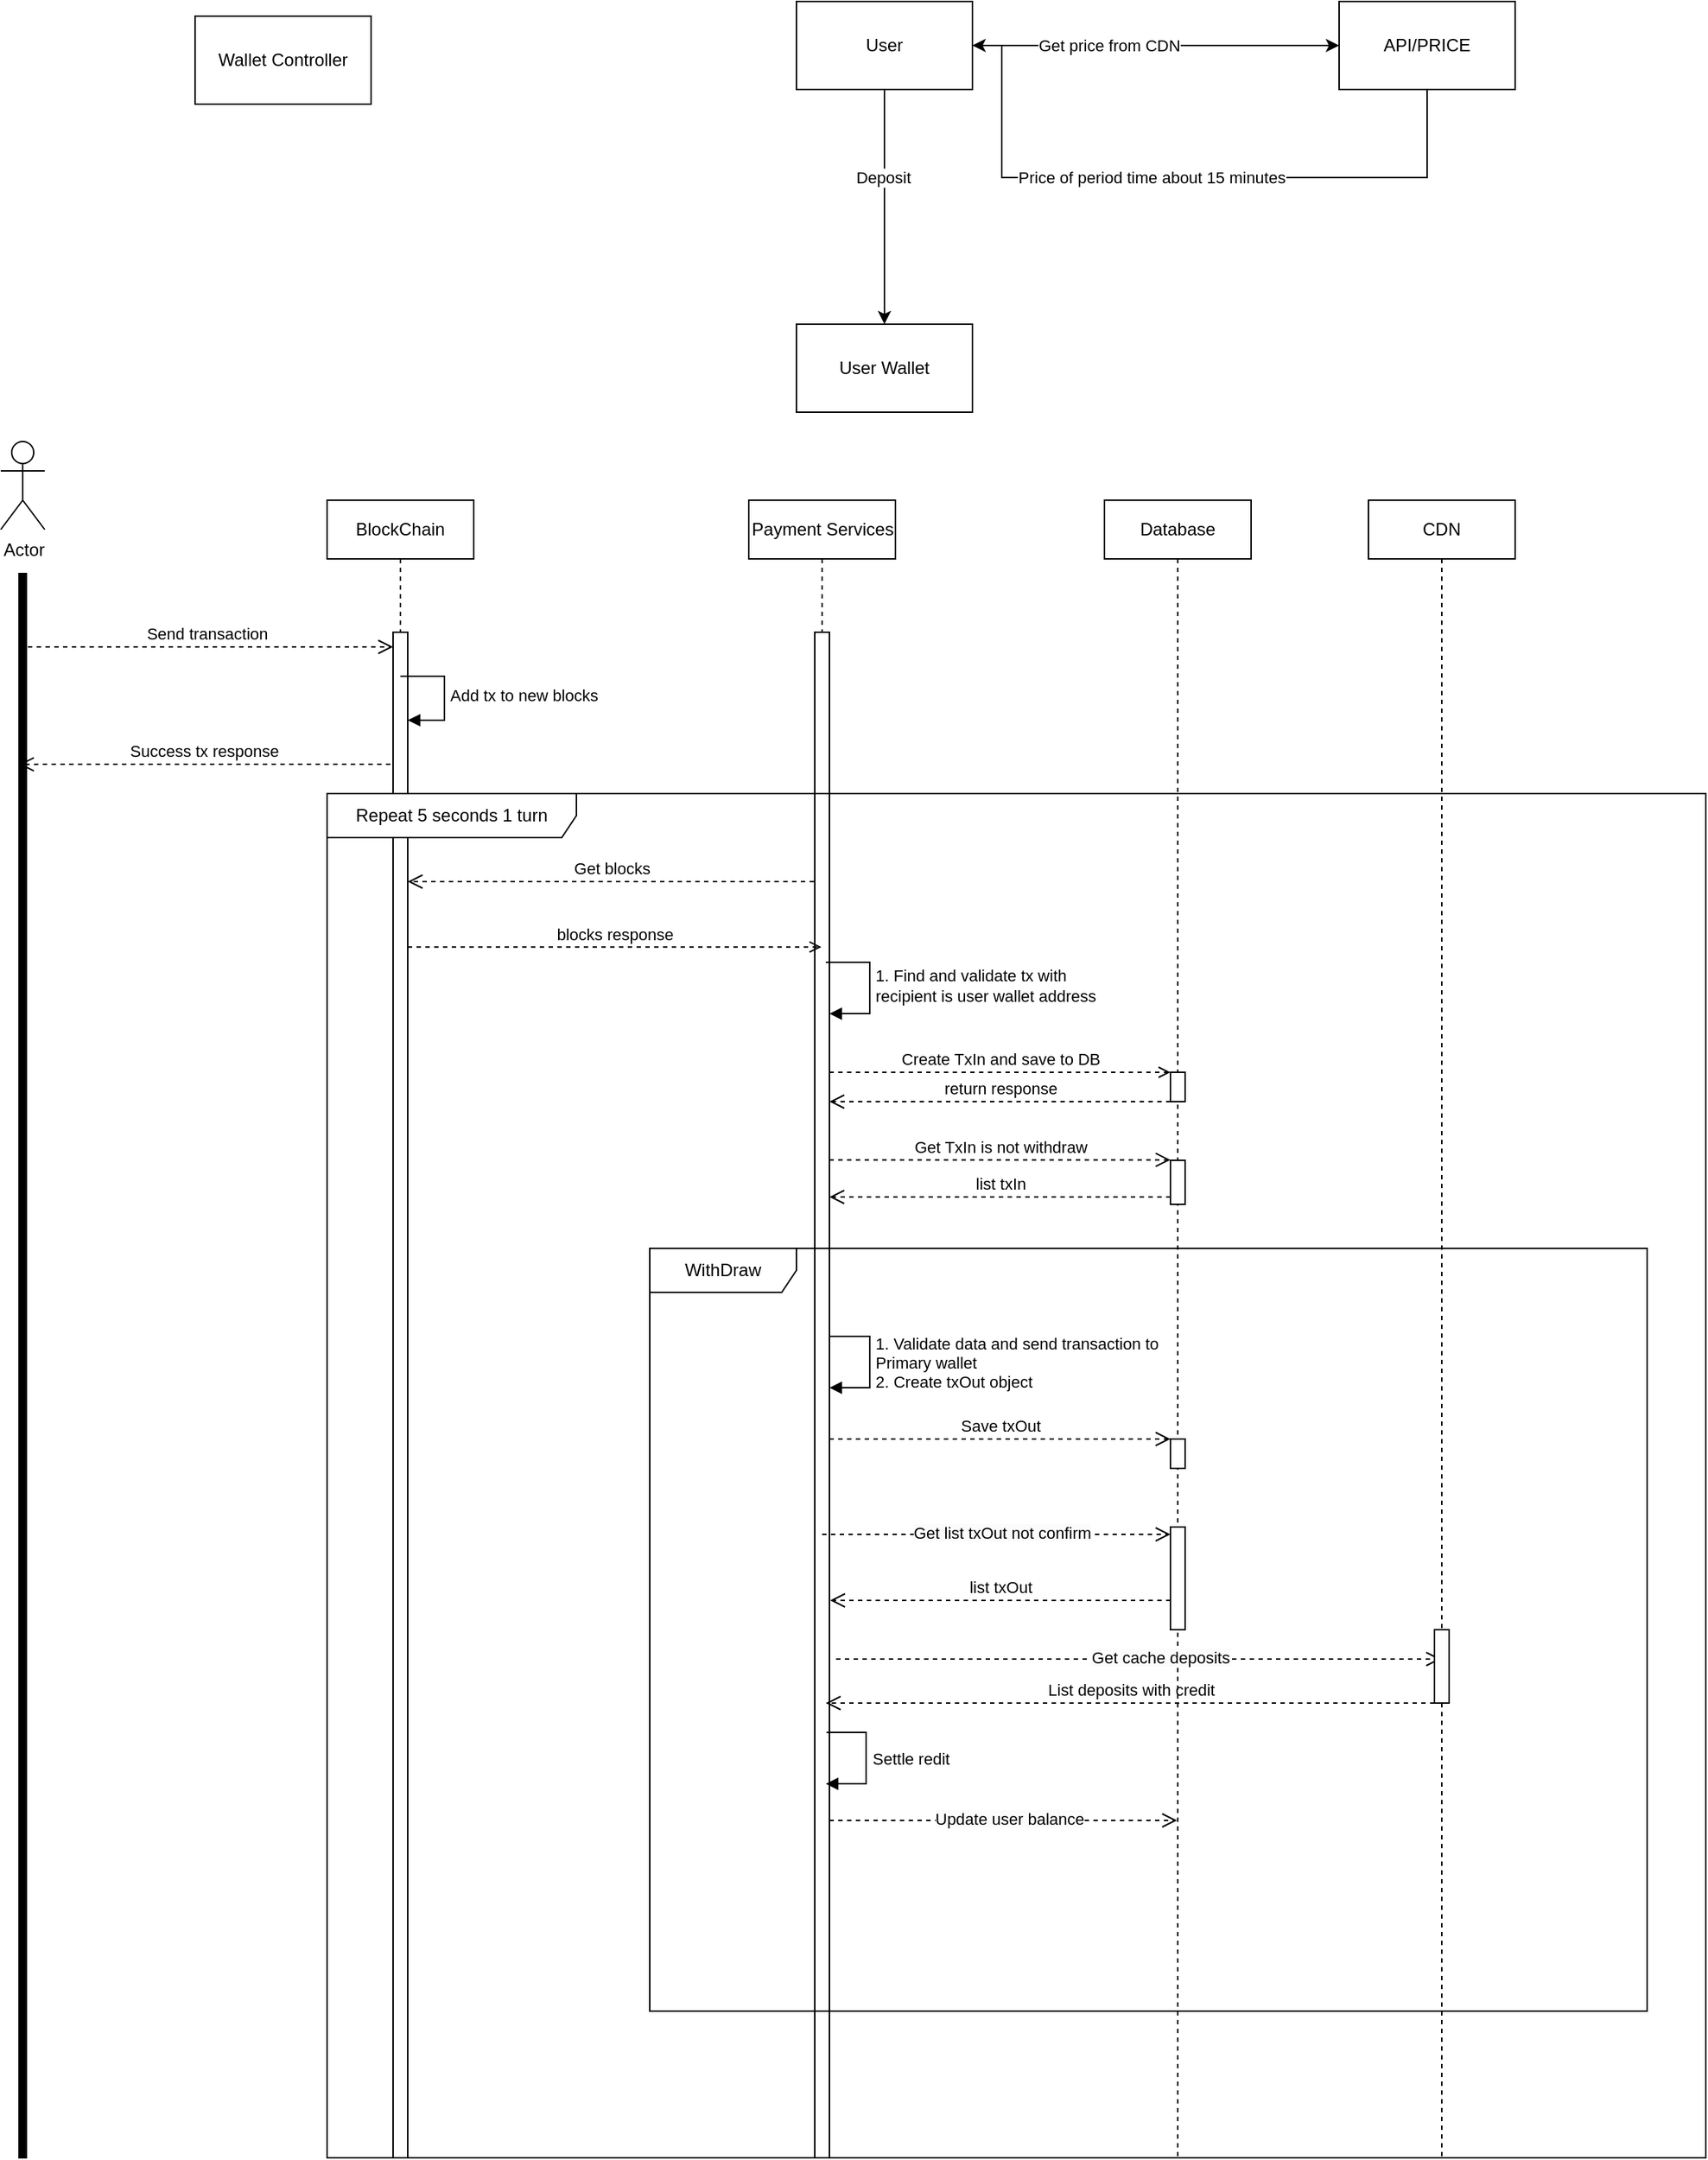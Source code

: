 <mxfile version="24.8.3">
  <diagram id="C5RBs43oDa-KdzZeNtuy" name="Page-1">
    <mxGraphModel dx="2389" dy="1565" grid="1" gridSize="10" guides="1" tooltips="1" connect="1" arrows="1" fold="1" page="1" pageScale="1" pageWidth="827" pageHeight="1169" math="0" shadow="0">
      <root>
        <mxCell id="WIyWlLk6GJQsqaUBKTNV-0" />
        <mxCell id="WIyWlLk6GJQsqaUBKTNV-1" parent="WIyWlLk6GJQsqaUBKTNV-0" />
        <mxCell id="klTrbKSa8jeeAFxTV1Gi-0" value="Wallet Controller" style="whiteSpace=wrap;html=1;" parent="WIyWlLk6GJQsqaUBKTNV-1" vertex="1">
          <mxGeometry x="-1040" y="-60" width="120" height="60" as="geometry" />
        </mxCell>
        <mxCell id="klTrbKSa8jeeAFxTV1Gi-9" value="" style="edgeStyle=orthogonalEdgeStyle;rounded=0;orthogonalLoop=1;jettySize=auto;html=1;" parent="WIyWlLk6GJQsqaUBKTNV-1" source="klTrbKSa8jeeAFxTV1Gi-3" target="klTrbKSa8jeeAFxTV1Gi-8" edge="1">
          <mxGeometry relative="1" as="geometry" />
        </mxCell>
        <mxCell id="klTrbKSa8jeeAFxTV1Gi-13" value="Get price from CDN" style="edgeLabel;html=1;align=center;verticalAlign=middle;resizable=0;points=[];" parent="klTrbKSa8jeeAFxTV1Gi-9" vertex="1" connectable="0">
          <mxGeometry x="-0.446" relative="1" as="geometry">
            <mxPoint x="23" as="offset" />
          </mxGeometry>
        </mxCell>
        <mxCell id="klTrbKSa8jeeAFxTV1Gi-15" value="" style="edgeStyle=orthogonalEdgeStyle;rounded=0;orthogonalLoop=1;jettySize=auto;html=1;" parent="WIyWlLk6GJQsqaUBKTNV-1" source="klTrbKSa8jeeAFxTV1Gi-3" target="klTrbKSa8jeeAFxTV1Gi-14" edge="1">
          <mxGeometry relative="1" as="geometry" />
        </mxCell>
        <mxCell id="klTrbKSa8jeeAFxTV1Gi-16" value="Deposit" style="edgeLabel;html=1;align=center;verticalAlign=middle;resizable=0;points=[];" parent="klTrbKSa8jeeAFxTV1Gi-15" vertex="1" connectable="0">
          <mxGeometry x="-0.247" y="-1" relative="1" as="geometry">
            <mxPoint as="offset" />
          </mxGeometry>
        </mxCell>
        <mxCell id="klTrbKSa8jeeAFxTV1Gi-3" value="User" style="whiteSpace=wrap;html=1;" parent="WIyWlLk6GJQsqaUBKTNV-1" vertex="1">
          <mxGeometry x="-630" y="-70" width="120" height="60" as="geometry" />
        </mxCell>
        <mxCell id="klTrbKSa8jeeAFxTV1Gi-10" style="edgeStyle=orthogonalEdgeStyle;rounded=0;orthogonalLoop=1;jettySize=auto;html=1;exitX=0.5;exitY=1;exitDx=0;exitDy=0;" parent="WIyWlLk6GJQsqaUBKTNV-1" source="klTrbKSa8jeeAFxTV1Gi-8" target="klTrbKSa8jeeAFxTV1Gi-3" edge="1">
          <mxGeometry relative="1" as="geometry">
            <Array as="points">
              <mxPoint x="-200" y="50" />
              <mxPoint x="-490" y="50" />
            </Array>
          </mxGeometry>
        </mxCell>
        <mxCell id="klTrbKSa8jeeAFxTV1Gi-12" value="Price of period time about 15 minutes" style="edgeLabel;html=1;align=center;verticalAlign=middle;resizable=0;points=[];" parent="klTrbKSa8jeeAFxTV1Gi-10" vertex="1" connectable="0">
          <mxGeometry x="0.08" relative="1" as="geometry">
            <mxPoint as="offset" />
          </mxGeometry>
        </mxCell>
        <mxCell id="klTrbKSa8jeeAFxTV1Gi-8" value="API/PRICE" style="whiteSpace=wrap;html=1;" parent="WIyWlLk6GJQsqaUBKTNV-1" vertex="1">
          <mxGeometry x="-260" y="-70" width="120" height="60" as="geometry" />
        </mxCell>
        <mxCell id="klTrbKSa8jeeAFxTV1Gi-14" value="User Wallet" style="whiteSpace=wrap;html=1;" parent="WIyWlLk6GJQsqaUBKTNV-1" vertex="1">
          <mxGeometry x="-630" y="150" width="120" height="60" as="geometry" />
        </mxCell>
        <mxCell id="eYlgFXyIfjPkv886gNfy-0" value="" style="html=1;points=[];perimeter=orthogonalPerimeter;fillColor=strokeColor;" vertex="1" parent="WIyWlLk6GJQsqaUBKTNV-1">
          <mxGeometry x="-1160" y="320" width="5" height="1080" as="geometry" />
        </mxCell>
        <mxCell id="eYlgFXyIfjPkv886gNfy-1" value="Actor" style="shape=umlActor;verticalLabelPosition=bottom;verticalAlign=top;html=1;" vertex="1" parent="WIyWlLk6GJQsqaUBKTNV-1">
          <mxGeometry x="-1172.5" y="230" width="30" height="60" as="geometry" />
        </mxCell>
        <mxCell id="eYlgFXyIfjPkv886gNfy-2" value="BlockChain" style="shape=umlLifeline;perimeter=lifelinePerimeter;whiteSpace=wrap;html=1;container=1;dropTarget=0;collapsible=0;recursiveResize=0;outlineConnect=0;portConstraint=eastwest;newEdgeStyle={&quot;edgeStyle&quot;:&quot;elbowEdgeStyle&quot;,&quot;elbow&quot;:&quot;vertical&quot;,&quot;curved&quot;:0,&quot;rounded&quot;:0};" vertex="1" parent="WIyWlLk6GJQsqaUBKTNV-1">
          <mxGeometry x="-950" y="270" width="100" height="1130" as="geometry" />
        </mxCell>
        <mxCell id="eYlgFXyIfjPkv886gNfy-3" value="" style="html=1;points=[[0,0,0,0,5],[0,1,0,0,-5],[1,0,0,0,5],[1,1,0,0,-5]];perimeter=orthogonalPerimeter;outlineConnect=0;targetShapes=umlLifeline;portConstraint=eastwest;newEdgeStyle={&quot;curved&quot;:0,&quot;rounded&quot;:0};" vertex="1" parent="eYlgFXyIfjPkv886gNfy-2">
          <mxGeometry x="45" y="90" width="10" height="1040" as="geometry" />
        </mxCell>
        <mxCell id="eYlgFXyIfjPkv886gNfy-14" value="Add tx to new blocks" style="html=1;align=left;spacingLeft=2;endArrow=block;rounded=0;edgeStyle=orthogonalEdgeStyle;curved=0;rounded=0;" edge="1" parent="eYlgFXyIfjPkv886gNfy-2">
          <mxGeometry relative="1" as="geometry">
            <mxPoint x="50" y="120" as="sourcePoint" />
            <Array as="points">
              <mxPoint x="80" y="120" />
            </Array>
            <mxPoint x="55.0" y="150" as="targetPoint" />
          </mxGeometry>
        </mxCell>
        <mxCell id="eYlgFXyIfjPkv886gNfy-4" value="Payment Services" style="shape=umlLifeline;perimeter=lifelinePerimeter;whiteSpace=wrap;html=1;container=1;dropTarget=0;collapsible=0;recursiveResize=0;outlineConnect=0;portConstraint=eastwest;newEdgeStyle={&quot;edgeStyle&quot;:&quot;elbowEdgeStyle&quot;,&quot;elbow&quot;:&quot;vertical&quot;,&quot;curved&quot;:0,&quot;rounded&quot;:0};" vertex="1" parent="WIyWlLk6GJQsqaUBKTNV-1">
          <mxGeometry x="-662.5" y="270" width="100" height="1130" as="geometry" />
        </mxCell>
        <mxCell id="eYlgFXyIfjPkv886gNfy-5" value="" style="html=1;points=[[0,0,0,0,5],[0,1,0,0,-5],[1,0,0,0,5],[1,1,0,0,-5]];perimeter=orthogonalPerimeter;outlineConnect=0;targetShapes=umlLifeline;portConstraint=eastwest;newEdgeStyle={&quot;curved&quot;:0,&quot;rounded&quot;:0};" vertex="1" parent="eYlgFXyIfjPkv886gNfy-4">
          <mxGeometry x="45" y="90" width="10" height="1040" as="geometry" />
        </mxCell>
        <mxCell id="eYlgFXyIfjPkv886gNfy-8" value="Send transaction" style="endArrow=open;startArrow=none;endFill=0;startFill=0;endSize=8;html=1;verticalAlign=bottom;dashed=1;labelBackgroundColor=none;rounded=0;exitX=0.7;exitY=0.071;exitDx=0;exitDy=0;exitPerimeter=0;" edge="1" parent="WIyWlLk6GJQsqaUBKTNV-1" target="eYlgFXyIfjPkv886gNfy-3">
          <mxGeometry width="160" relative="1" as="geometry">
            <mxPoint x="-1160" y="370.0" as="sourcePoint" />
            <mxPoint x="-934" y="370.0" as="targetPoint" />
          </mxGeometry>
        </mxCell>
        <mxCell id="eYlgFXyIfjPkv886gNfy-9" value="Get blocks" style="endArrow=open;startArrow=none;endFill=0;startFill=0;endSize=8;html=1;verticalAlign=bottom;dashed=1;labelBackgroundColor=none;rounded=0;" edge="1" parent="WIyWlLk6GJQsqaUBKTNV-1">
          <mxGeometry x="0.001" width="160" relative="1" as="geometry">
            <mxPoint x="-618" y="530" as="sourcePoint" />
            <mxPoint x="-895" y="530" as="targetPoint" />
            <Array as="points">
              <mxPoint x="-875" y="530" />
            </Array>
            <mxPoint as="offset" />
          </mxGeometry>
        </mxCell>
        <mxCell id="eYlgFXyIfjPkv886gNfy-10" value="blocks response" style="endArrow=open;html=1;rounded=0;align=center;verticalAlign=bottom;dashed=1;endFill=0;labelBackgroundColor=none;" edge="1" parent="WIyWlLk6GJQsqaUBKTNV-1">
          <mxGeometry relative="1" as="geometry">
            <mxPoint x="-895.0" y="574.58" as="sourcePoint" />
            <mxPoint x="-613" y="574.58" as="targetPoint" />
          </mxGeometry>
        </mxCell>
        <mxCell id="eYlgFXyIfjPkv886gNfy-11" value="" style="resizable=0;html=1;align=center;verticalAlign=top;labelBackgroundColor=none;" connectable="0" vertex="1" parent="eYlgFXyIfjPkv886gNfy-10">
          <mxGeometry relative="1" as="geometry" />
        </mxCell>
        <mxCell id="eYlgFXyIfjPkv886gNfy-12" value="Success tx response" style="endArrow=open;startArrow=none;endFill=0;startFill=0;endSize=8;html=1;verticalAlign=bottom;dashed=1;labelBackgroundColor=none;rounded=0;entryX=0.367;entryY=0.182;entryDx=0;entryDy=0;entryPerimeter=0;" edge="1" parent="WIyWlLk6GJQsqaUBKTNV-1">
          <mxGeometry x="0.003" width="160" relative="1" as="geometry">
            <mxPoint x="-906.84" y="450" as="sourcePoint" />
            <mxPoint x="-1160.005" y="450.08" as="targetPoint" />
            <Array as="points">
              <mxPoint x="-1096.84" y="450" />
            </Array>
            <mxPoint as="offset" />
          </mxGeometry>
        </mxCell>
        <mxCell id="eYlgFXyIfjPkv886gNfy-15" value="1. Find and validate tx with &lt;br&gt;recipient is user wallet address" style="html=1;align=left;spacingLeft=2;endArrow=block;rounded=0;edgeStyle=orthogonalEdgeStyle;curved=0;rounded=0;" edge="1" parent="WIyWlLk6GJQsqaUBKTNV-1">
          <mxGeometry x="-0.005" relative="1" as="geometry">
            <mxPoint x="-610" y="585" as="sourcePoint" />
            <Array as="points">
              <mxPoint x="-580" y="585" />
              <mxPoint x="-580" y="620" />
            </Array>
            <mxPoint x="-607.5" y="620.034" as="targetPoint" />
            <mxPoint as="offset" />
          </mxGeometry>
        </mxCell>
        <mxCell id="eYlgFXyIfjPkv886gNfy-23" value="Database" style="shape=umlLifeline;perimeter=lifelinePerimeter;whiteSpace=wrap;html=1;container=1;dropTarget=0;collapsible=0;recursiveResize=0;outlineConnect=0;portConstraint=eastwest;newEdgeStyle={&quot;edgeStyle&quot;:&quot;elbowEdgeStyle&quot;,&quot;elbow&quot;:&quot;vertical&quot;,&quot;curved&quot;:0,&quot;rounded&quot;:0};" vertex="1" parent="WIyWlLk6GJQsqaUBKTNV-1">
          <mxGeometry x="-420" y="270" width="100" height="1130" as="geometry" />
        </mxCell>
        <mxCell id="eYlgFXyIfjPkv886gNfy-28" value="Repeat 5 seconds 1 turn" style="shape=umlFrame;whiteSpace=wrap;html=1;pointerEvents=0;recursiveResize=0;container=1;collapsible=0;width=170;" vertex="1" parent="WIyWlLk6GJQsqaUBKTNV-1">
          <mxGeometry x="-950" y="470" width="940" height="930" as="geometry" />
        </mxCell>
        <mxCell id="eYlgFXyIfjPkv886gNfy-31" value="Get TxIn is not withdraw" style="endArrow=open;startArrow=none;endFill=0;startFill=0;endSize=8;html=1;verticalAlign=bottom;dashed=1;labelBackgroundColor=none;rounded=0;" edge="1" parent="eYlgFXyIfjPkv886gNfy-28">
          <mxGeometry width="160" relative="1" as="geometry">
            <mxPoint x="342.5" y="249.71" as="sourcePoint" />
            <mxPoint x="575" y="249.71" as="targetPoint" />
          </mxGeometry>
        </mxCell>
        <mxCell id="eYlgFXyIfjPkv886gNfy-24" value="" style="html=1;points=[[0,0,0,0,5],[0,1,0,0,-5],[1,0,0,0,5],[1,1,0,0,-5]];perimeter=orthogonalPerimeter;outlineConnect=0;targetShapes=umlLifeline;portConstraint=eastwest;newEdgeStyle={&quot;curved&quot;:0,&quot;rounded&quot;:0};" vertex="1" parent="eYlgFXyIfjPkv886gNfy-28">
          <mxGeometry x="575" y="190" width="10" height="20" as="geometry" />
        </mxCell>
        <mxCell id="eYlgFXyIfjPkv886gNfy-32" value="" style="html=1;points=[[0,0,0,0,5],[0,1,0,0,-5],[1,0,0,0,5],[1,1,0,0,-5]];perimeter=orthogonalPerimeter;outlineConnect=0;targetShapes=umlLifeline;portConstraint=eastwest;newEdgeStyle={&quot;curved&quot;:0,&quot;rounded&quot;:0};" vertex="1" parent="eYlgFXyIfjPkv886gNfy-28">
          <mxGeometry x="575" y="250" width="10" height="30" as="geometry" />
        </mxCell>
        <mxCell id="eYlgFXyIfjPkv886gNfy-33" value="return response" style="endArrow=open;startArrow=none;endFill=0;startFill=0;endSize=8;html=1;verticalAlign=bottom;dashed=1;labelBackgroundColor=none;rounded=0;exitX=0;exitY=1;exitDx=0;exitDy=-5;exitPerimeter=0;" edge="1" parent="eYlgFXyIfjPkv886gNfy-28">
          <mxGeometry x="-0.002" width="160" relative="1" as="geometry">
            <mxPoint x="575" y="210" as="sourcePoint" />
            <mxPoint x="342.5" y="210" as="targetPoint" />
            <mxPoint as="offset" />
          </mxGeometry>
        </mxCell>
        <mxCell id="eYlgFXyIfjPkv886gNfy-35" value="1. Validate data and send transaction to&amp;nbsp;&lt;br&gt;Primary wallet&lt;br&gt;2. Create txOut object" style="html=1;align=left;spacingLeft=2;endArrow=block;rounded=0;edgeStyle=orthogonalEdgeStyle;curved=0;rounded=0;" edge="1" parent="eYlgFXyIfjPkv886gNfy-28">
          <mxGeometry x="-0.005" relative="1" as="geometry">
            <mxPoint x="343" y="370" as="sourcePoint" />
            <Array as="points">
              <mxPoint x="370" y="370" />
              <mxPoint x="370" y="405" />
            </Array>
            <mxPoint x="342.5" y="405.034" as="targetPoint" />
            <mxPoint as="offset" />
          </mxGeometry>
        </mxCell>
        <mxCell id="eYlgFXyIfjPkv886gNfy-36" value="Save txOut" style="endArrow=open;startArrow=none;endFill=0;startFill=0;endSize=8;html=1;verticalAlign=bottom;dashed=1;labelBackgroundColor=none;rounded=0;" edge="1" parent="eYlgFXyIfjPkv886gNfy-28" target="eYlgFXyIfjPkv886gNfy-37">
          <mxGeometry x="0.003" width="160" relative="1" as="geometry">
            <mxPoint x="342.5" y="440" as="sourcePoint" />
            <mxPoint x="575" y="440" as="targetPoint" />
            <mxPoint as="offset" />
          </mxGeometry>
        </mxCell>
        <mxCell id="eYlgFXyIfjPkv886gNfy-38" value="WithDraw" style="shape=umlFrame;whiteSpace=wrap;html=1;pointerEvents=0;recursiveResize=0;container=1;collapsible=0;width=100;height=30;" vertex="1" parent="eYlgFXyIfjPkv886gNfy-28">
          <mxGeometry x="220" y="310" width="680" height="520" as="geometry" />
        </mxCell>
        <mxCell id="eYlgFXyIfjPkv886gNfy-37" value="" style="html=1;points=[[0,0,0,0,5],[0,1,0,0,-5],[1,0,0,0,5],[1,1,0,0,-5]];perimeter=orthogonalPerimeter;outlineConnect=0;targetShapes=umlLifeline;portConstraint=eastwest;newEdgeStyle={&quot;curved&quot;:0,&quot;rounded&quot;:0};" vertex="1" parent="eYlgFXyIfjPkv886gNfy-38">
          <mxGeometry x="355" y="130" width="10" height="20" as="geometry" />
        </mxCell>
        <mxCell id="eYlgFXyIfjPkv886gNfy-51" value="" style="html=1;points=[[0,0,0,0,5],[0,1,0,0,-5],[1,0,0,0,5],[1,1,0,0,-5]];perimeter=orthogonalPerimeter;outlineConnect=0;targetShapes=umlLifeline;portConstraint=eastwest;newEdgeStyle={&quot;curved&quot;:0,&quot;rounded&quot;:0};" vertex="1" parent="eYlgFXyIfjPkv886gNfy-38">
          <mxGeometry x="355" y="190" width="10" height="70" as="geometry" />
        </mxCell>
        <mxCell id="eYlgFXyIfjPkv886gNfy-55" value="list txOut" style="endArrow=open;startArrow=none;endFill=0;startFill=0;endSize=8;html=1;verticalAlign=bottom;dashed=1;labelBackgroundColor=none;rounded=0;exitX=0;exitY=1;exitDx=0;exitDy=-5;exitPerimeter=0;" edge="1" parent="eYlgFXyIfjPkv886gNfy-38">
          <mxGeometry width="160" relative="1" as="geometry">
            <mxPoint x="355" y="240.0" as="sourcePoint" />
            <mxPoint x="123" y="240.0" as="targetPoint" />
          </mxGeometry>
        </mxCell>
        <mxCell id="eYlgFXyIfjPkv886gNfy-58" value="" style="endArrow=open;startArrow=none;endFill=0;startFill=0;endSize=8;html=1;verticalAlign=bottom;dashed=1;labelBackgroundColor=none;rounded=0;" edge="1" parent="eYlgFXyIfjPkv886gNfy-38">
          <mxGeometry x="0.003" width="160" relative="1" as="geometry">
            <mxPoint x="127" y="280" as="sourcePoint" />
            <mxPoint x="539.5" y="280" as="targetPoint" />
            <mxPoint as="offset" />
          </mxGeometry>
        </mxCell>
        <mxCell id="eYlgFXyIfjPkv886gNfy-59" value="&lt;span style=&quot;background-color: rgb(251, 251, 251);&quot;&gt;Get cache deposits&lt;/span&gt;" style="edgeLabel;html=1;align=center;verticalAlign=middle;resizable=0;points=[];" vertex="1" connectable="0" parent="eYlgFXyIfjPkv886gNfy-58">
          <mxGeometry x="0.117" y="1" relative="1" as="geometry">
            <mxPoint x="-10" as="offset" />
          </mxGeometry>
        </mxCell>
        <mxCell id="eYlgFXyIfjPkv886gNfy-60" value="List deposits with credit" style="endArrow=open;startArrow=none;endFill=0;startFill=0;endSize=8;html=1;verticalAlign=bottom;dashed=1;labelBackgroundColor=none;rounded=0;" edge="1" parent="eYlgFXyIfjPkv886gNfy-38" source="eYlgFXyIfjPkv886gNfy-57">
          <mxGeometry width="160" relative="1" as="geometry">
            <mxPoint x="342" y="310" as="sourcePoint" />
            <mxPoint x="120" y="310" as="targetPoint" />
          </mxGeometry>
        </mxCell>
        <mxCell id="eYlgFXyIfjPkv886gNfy-61" value="Settle redit" style="html=1;align=left;spacingLeft=2;endArrow=block;rounded=0;edgeStyle=orthogonalEdgeStyle;curved=0;rounded=0;" edge="1" parent="eYlgFXyIfjPkv886gNfy-38">
          <mxGeometry x="-0.005" relative="1" as="geometry">
            <mxPoint x="120.5" y="330" as="sourcePoint" />
            <Array as="points">
              <mxPoint x="147.5" y="330" />
              <mxPoint x="147.5" y="365" />
            </Array>
            <mxPoint x="120" y="365.034" as="targetPoint" />
            <mxPoint as="offset" />
          </mxGeometry>
        </mxCell>
        <mxCell id="eYlgFXyIfjPkv886gNfy-26" value="Create TxIn and save to DB" style="endArrow=open;html=1;rounded=0;align=center;verticalAlign=bottom;dashed=1;endFill=0;labelBackgroundColor=none;" edge="1" parent="WIyWlLk6GJQsqaUBKTNV-1">
          <mxGeometry relative="1" as="geometry">
            <mxPoint x="-607.5" y="660" as="sourcePoint" />
            <mxPoint x="-375" y="660" as="targetPoint" />
          </mxGeometry>
        </mxCell>
        <mxCell id="eYlgFXyIfjPkv886gNfy-27" value="" style="resizable=0;html=1;align=center;verticalAlign=top;labelBackgroundColor=none;" connectable="0" vertex="1" parent="eYlgFXyIfjPkv886gNfy-26">
          <mxGeometry relative="1" as="geometry" />
        </mxCell>
        <mxCell id="eYlgFXyIfjPkv886gNfy-34" value="list txIn" style="endArrow=open;startArrow=none;endFill=0;startFill=0;endSize=8;html=1;verticalAlign=bottom;dashed=1;labelBackgroundColor=none;rounded=0;exitX=0;exitY=1;exitDx=0;exitDy=-5;exitPerimeter=0;" edge="1" parent="WIyWlLk6GJQsqaUBKTNV-1" source="eYlgFXyIfjPkv886gNfy-32" target="eYlgFXyIfjPkv886gNfy-5">
          <mxGeometry width="160" relative="1" as="geometry">
            <mxPoint x="-600" y="770" as="sourcePoint" />
            <mxPoint x="-440" y="770" as="targetPoint" />
          </mxGeometry>
        </mxCell>
        <mxCell id="eYlgFXyIfjPkv886gNfy-50" value="" style="endArrow=open;startArrow=none;endFill=0;startFill=0;endSize=8;html=1;verticalAlign=bottom;dashed=1;labelBackgroundColor=none;rounded=0;" edge="1" parent="WIyWlLk6GJQsqaUBKTNV-1" source="eYlgFXyIfjPkv886gNfy-51" target="eYlgFXyIfjPkv886gNfy-23">
          <mxGeometry x="NaN" y="125" width="160" relative="1" as="geometry">
            <mxPoint x="-607.5" y="970" as="sourcePoint" />
            <mxPoint x="-375" y="970" as="targetPoint" />
            <mxPoint x="-120" y="-35" as="offset" />
          </mxGeometry>
        </mxCell>
        <mxCell id="eYlgFXyIfjPkv886gNfy-52" value="" style="endArrow=open;startArrow=none;endFill=0;startFill=0;endSize=8;html=1;verticalAlign=bottom;dashed=1;labelBackgroundColor=none;rounded=0;entryX=0;entryY=0;entryDx=0;entryDy=5;entryPerimeter=0;" edge="1" parent="WIyWlLk6GJQsqaUBKTNV-1" source="eYlgFXyIfjPkv886gNfy-4" target="eYlgFXyIfjPkv886gNfy-51">
          <mxGeometry x="0.003" width="160" relative="1" as="geometry">
            <mxPoint x="-1337.5" y="1740" as="sourcePoint" />
            <mxPoint x="-1100" y="1740" as="targetPoint" />
            <mxPoint as="offset" />
          </mxGeometry>
        </mxCell>
        <mxCell id="eYlgFXyIfjPkv886gNfy-54" value="&lt;span style=&quot;background-color: rgb(251, 251, 251);&quot;&gt;Get list txOut not confirm&lt;/span&gt;" style="edgeLabel;html=1;align=center;verticalAlign=middle;resizable=0;points=[];" vertex="1" connectable="0" parent="eYlgFXyIfjPkv886gNfy-52">
          <mxGeometry x="0.117" y="1" relative="1" as="geometry">
            <mxPoint x="-10" as="offset" />
          </mxGeometry>
        </mxCell>
        <mxCell id="eYlgFXyIfjPkv886gNfy-56" value="CDN" style="shape=umlLifeline;perimeter=lifelinePerimeter;whiteSpace=wrap;html=1;container=1;dropTarget=0;collapsible=0;recursiveResize=0;outlineConnect=0;portConstraint=eastwest;newEdgeStyle={&quot;edgeStyle&quot;:&quot;elbowEdgeStyle&quot;,&quot;elbow&quot;:&quot;vertical&quot;,&quot;curved&quot;:0,&quot;rounded&quot;:0};" vertex="1" parent="WIyWlLk6GJQsqaUBKTNV-1">
          <mxGeometry x="-240" y="270" width="100" height="1130" as="geometry" />
        </mxCell>
        <mxCell id="eYlgFXyIfjPkv886gNfy-57" value="" style="html=1;points=[[0,0,0,0,5],[0,1,0,0,-5],[1,0,0,0,5],[1,1,0,0,-5]];perimeter=orthogonalPerimeter;outlineConnect=0;targetShapes=umlLifeline;portConstraint=eastwest;newEdgeStyle={&quot;curved&quot;:0,&quot;rounded&quot;:0};" vertex="1" parent="eYlgFXyIfjPkv886gNfy-56">
          <mxGeometry x="45" y="770" width="10" height="50" as="geometry" />
        </mxCell>
        <mxCell id="eYlgFXyIfjPkv886gNfy-62" value="" style="endArrow=open;startArrow=none;endFill=0;startFill=0;endSize=8;html=1;verticalAlign=bottom;dashed=1;labelBackgroundColor=none;rounded=0;" edge="1" parent="WIyWlLk6GJQsqaUBKTNV-1" source="eYlgFXyIfjPkv886gNfy-5" target="eYlgFXyIfjPkv886gNfy-23">
          <mxGeometry x="0.003" width="160" relative="1" as="geometry">
            <mxPoint x="-593" y="1070" as="sourcePoint" />
            <mxPoint x="-180.5" y="1070" as="targetPoint" />
            <mxPoint as="offset" />
            <Array as="points">
              <mxPoint x="-420" y="1170" />
            </Array>
          </mxGeometry>
        </mxCell>
        <mxCell id="eYlgFXyIfjPkv886gNfy-63" value="&lt;span style=&quot;background-color: rgb(251, 251, 251);&quot;&gt;Update user balance&lt;/span&gt;" style="edgeLabel;html=1;align=center;verticalAlign=middle;resizable=0;points=[];" vertex="1" connectable="0" parent="eYlgFXyIfjPkv886gNfy-62">
          <mxGeometry x="0.117" y="1" relative="1" as="geometry">
            <mxPoint x="-10" as="offset" />
          </mxGeometry>
        </mxCell>
      </root>
    </mxGraphModel>
  </diagram>
</mxfile>
